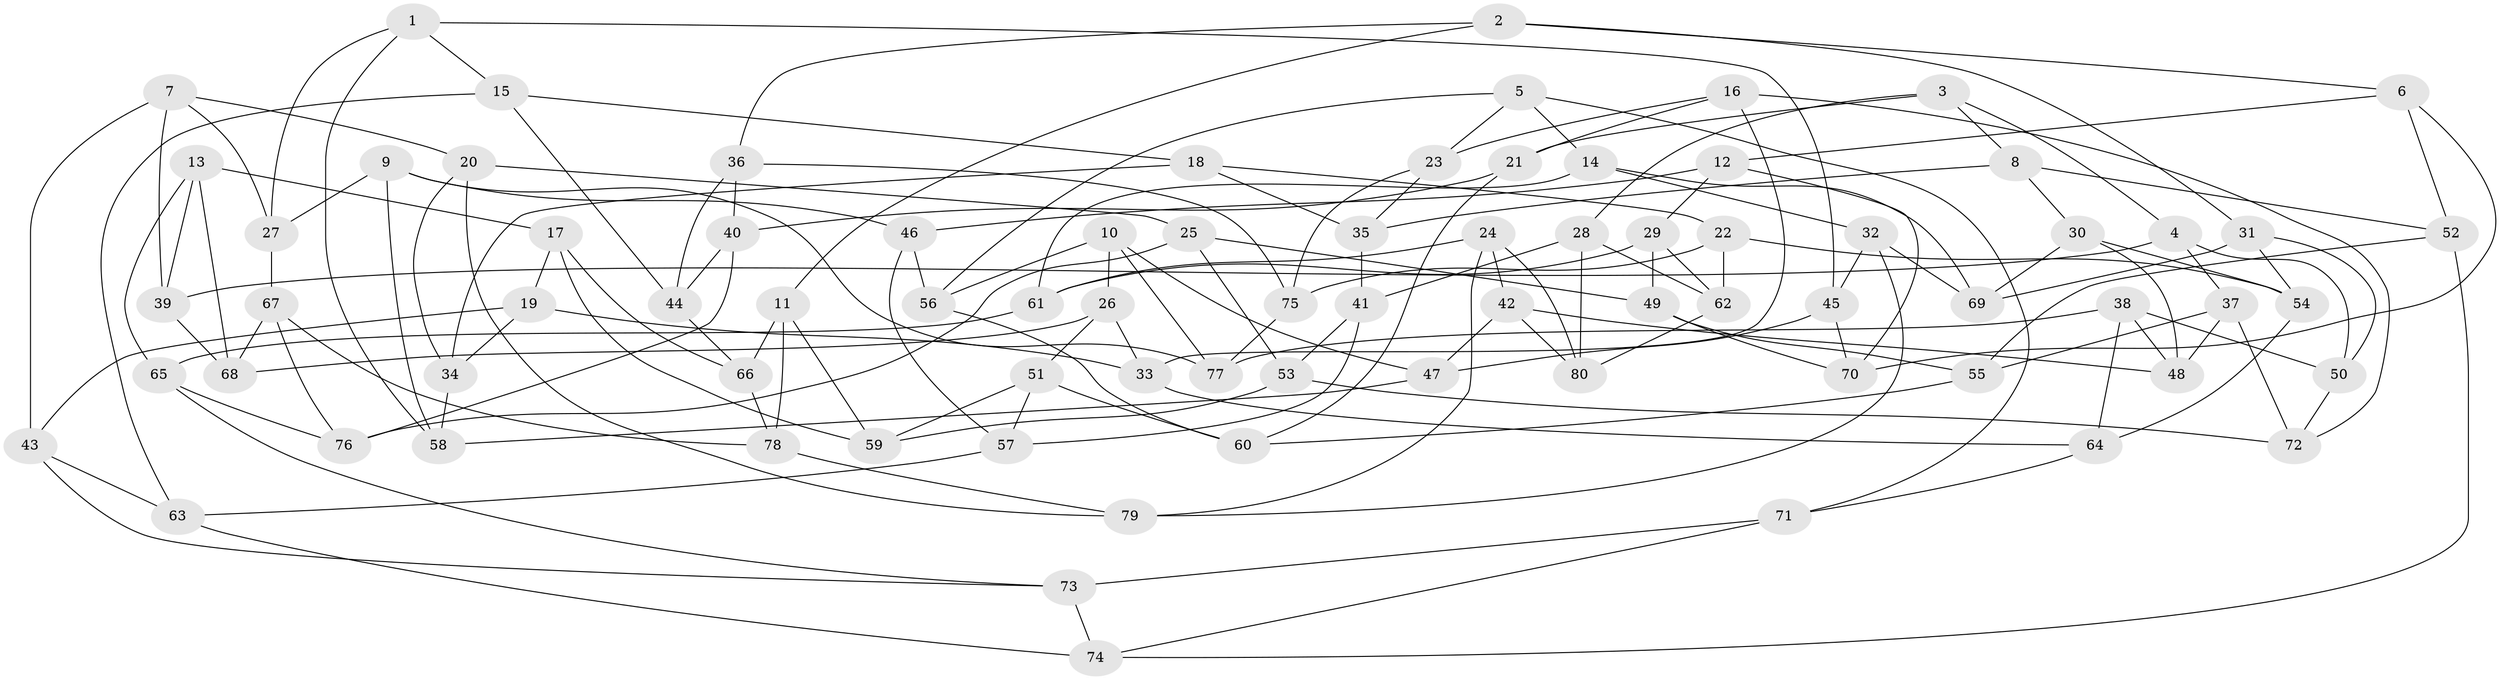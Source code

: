 // Generated by graph-tools (version 1.1) at 2025/50/03/09/25 03:50:51]
// undirected, 80 vertices, 160 edges
graph export_dot {
graph [start="1"]
  node [color=gray90,style=filled];
  1;
  2;
  3;
  4;
  5;
  6;
  7;
  8;
  9;
  10;
  11;
  12;
  13;
  14;
  15;
  16;
  17;
  18;
  19;
  20;
  21;
  22;
  23;
  24;
  25;
  26;
  27;
  28;
  29;
  30;
  31;
  32;
  33;
  34;
  35;
  36;
  37;
  38;
  39;
  40;
  41;
  42;
  43;
  44;
  45;
  46;
  47;
  48;
  49;
  50;
  51;
  52;
  53;
  54;
  55;
  56;
  57;
  58;
  59;
  60;
  61;
  62;
  63;
  64;
  65;
  66;
  67;
  68;
  69;
  70;
  71;
  72;
  73;
  74;
  75;
  76;
  77;
  78;
  79;
  80;
  1 -- 58;
  1 -- 27;
  1 -- 45;
  1 -- 15;
  2 -- 36;
  2 -- 31;
  2 -- 6;
  2 -- 11;
  3 -- 21;
  3 -- 28;
  3 -- 4;
  3 -- 8;
  4 -- 39;
  4 -- 37;
  4 -- 50;
  5 -- 14;
  5 -- 56;
  5 -- 71;
  5 -- 23;
  6 -- 70;
  6 -- 12;
  6 -- 52;
  7 -- 43;
  7 -- 27;
  7 -- 20;
  7 -- 39;
  8 -- 52;
  8 -- 30;
  8 -- 35;
  9 -- 27;
  9 -- 58;
  9 -- 77;
  9 -- 46;
  10 -- 26;
  10 -- 47;
  10 -- 77;
  10 -- 56;
  11 -- 59;
  11 -- 78;
  11 -- 66;
  12 -- 46;
  12 -- 29;
  12 -- 70;
  13 -- 65;
  13 -- 17;
  13 -- 39;
  13 -- 68;
  14 -- 32;
  14 -- 69;
  14 -- 61;
  15 -- 18;
  15 -- 44;
  15 -- 63;
  16 -- 21;
  16 -- 23;
  16 -- 72;
  16 -- 33;
  17 -- 66;
  17 -- 59;
  17 -- 19;
  18 -- 34;
  18 -- 22;
  18 -- 35;
  19 -- 33;
  19 -- 43;
  19 -- 34;
  20 -- 25;
  20 -- 34;
  20 -- 79;
  21 -- 60;
  21 -- 40;
  22 -- 75;
  22 -- 54;
  22 -- 62;
  23 -- 75;
  23 -- 35;
  24 -- 79;
  24 -- 42;
  24 -- 80;
  24 -- 61;
  25 -- 53;
  25 -- 76;
  25 -- 49;
  26 -- 68;
  26 -- 33;
  26 -- 51;
  27 -- 67;
  28 -- 41;
  28 -- 62;
  28 -- 80;
  29 -- 49;
  29 -- 62;
  29 -- 61;
  30 -- 48;
  30 -- 69;
  30 -- 54;
  31 -- 54;
  31 -- 50;
  31 -- 69;
  32 -- 45;
  32 -- 69;
  32 -- 79;
  33 -- 64;
  34 -- 58;
  35 -- 41;
  36 -- 44;
  36 -- 40;
  36 -- 75;
  37 -- 72;
  37 -- 55;
  37 -- 48;
  38 -- 50;
  38 -- 64;
  38 -- 48;
  38 -- 77;
  39 -- 68;
  40 -- 44;
  40 -- 76;
  41 -- 53;
  41 -- 57;
  42 -- 48;
  42 -- 80;
  42 -- 47;
  43 -- 63;
  43 -- 73;
  44 -- 66;
  45 -- 47;
  45 -- 70;
  46 -- 57;
  46 -- 56;
  47 -- 58;
  49 -- 55;
  49 -- 70;
  50 -- 72;
  51 -- 59;
  51 -- 57;
  51 -- 60;
  52 -- 55;
  52 -- 74;
  53 -- 72;
  53 -- 59;
  54 -- 64;
  55 -- 60;
  56 -- 60;
  57 -- 63;
  61 -- 65;
  62 -- 80;
  63 -- 74;
  64 -- 71;
  65 -- 76;
  65 -- 73;
  66 -- 78;
  67 -- 68;
  67 -- 76;
  67 -- 78;
  71 -- 73;
  71 -- 74;
  73 -- 74;
  75 -- 77;
  78 -- 79;
}
